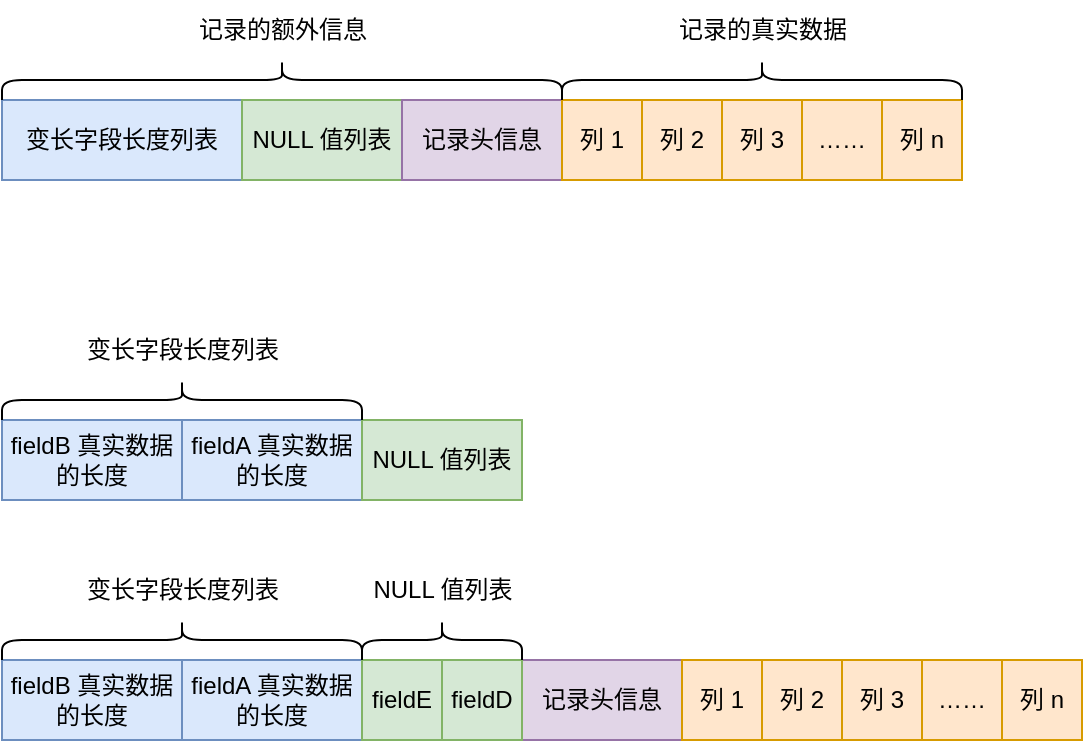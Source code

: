 <mxfile version="20.2.2" type="github">
  <diagram id="N4bOwAe9Zi8JfDciHe6O" name="第 1 页">
    <mxGraphModel dx="1038" dy="547" grid="1" gridSize="10" guides="1" tooltips="1" connect="1" arrows="1" fold="1" page="1" pageScale="1" pageWidth="1000" pageHeight="1000" math="0" shadow="0">
      <root>
        <mxCell id="0" />
        <mxCell id="1" parent="0" />
        <mxCell id="BkGxyC-_64OBqONixvmE-1" value="变长字段长度列表" style="rounded=0;whiteSpace=wrap;html=1;fillColor=#dae8fc;strokeColor=#6c8ebf;" parent="1" vertex="1">
          <mxGeometry x="80" y="160" width="120" height="40" as="geometry" />
        </mxCell>
        <mxCell id="BkGxyC-_64OBqONixvmE-2" value="NULL 值列表" style="rounded=0;whiteSpace=wrap;html=1;fillColor=#d5e8d4;strokeColor=#82b366;" parent="1" vertex="1">
          <mxGeometry x="200" y="160" width="80" height="40" as="geometry" />
        </mxCell>
        <mxCell id="BkGxyC-_64OBqONixvmE-4" value="记录头信息" style="rounded=0;whiteSpace=wrap;html=1;fillColor=#e1d5e7;strokeColor=#9673a6;" parent="1" vertex="1">
          <mxGeometry x="280" y="160" width="80" height="40" as="geometry" />
        </mxCell>
        <mxCell id="BkGxyC-_64OBqONixvmE-5" value="列 1" style="rounded=0;whiteSpace=wrap;html=1;fillColor=#ffe6cc;strokeColor=#d79b00;" parent="1" vertex="1">
          <mxGeometry x="360" y="160" width="40" height="40" as="geometry" />
        </mxCell>
        <mxCell id="BkGxyC-_64OBqONixvmE-6" value="列 2" style="rounded=0;whiteSpace=wrap;html=1;fillColor=#ffe6cc;strokeColor=#d79b00;" parent="1" vertex="1">
          <mxGeometry x="400" y="160" width="40" height="40" as="geometry" />
        </mxCell>
        <mxCell id="BkGxyC-_64OBqONixvmE-7" value="列 3" style="rounded=0;whiteSpace=wrap;html=1;fillColor=#ffe6cc;strokeColor=#d79b00;" parent="1" vertex="1">
          <mxGeometry x="440" y="160" width="40" height="40" as="geometry" />
        </mxCell>
        <mxCell id="BkGxyC-_64OBqONixvmE-9" value="……" style="rounded=0;whiteSpace=wrap;html=1;fillColor=#ffe6cc;strokeColor=#d79b00;" parent="1" vertex="1">
          <mxGeometry x="480" y="160" width="40" height="40" as="geometry" />
        </mxCell>
        <mxCell id="BkGxyC-_64OBqONixvmE-10" value="列 n" style="rounded=0;whiteSpace=wrap;html=1;fillColor=#ffe6cc;strokeColor=#d79b00;" parent="1" vertex="1">
          <mxGeometry x="520" y="160" width="40" height="40" as="geometry" />
        </mxCell>
        <mxCell id="BkGxyC-_64OBqONixvmE-11" value="" style="shape=curlyBracket;whiteSpace=wrap;html=1;rounded=1;rotation=90;" parent="1" vertex="1">
          <mxGeometry x="210" y="10" width="20" height="280" as="geometry" />
        </mxCell>
        <mxCell id="BkGxyC-_64OBqONixvmE-12" value="" style="shape=curlyBracket;whiteSpace=wrap;html=1;rounded=1;rotation=90;" parent="1" vertex="1">
          <mxGeometry x="450" y="50" width="20" height="200" as="geometry" />
        </mxCell>
        <mxCell id="BkGxyC-_64OBqONixvmE-13" value="记录的额外信息" style="text;html=1;align=center;verticalAlign=middle;resizable=0;points=[];autosize=1;strokeColor=none;fillColor=none;" parent="1" vertex="1">
          <mxGeometry x="165" y="110" width="110" height="30" as="geometry" />
        </mxCell>
        <mxCell id="BkGxyC-_64OBqONixvmE-14" value="记录的真实数据" style="text;html=1;align=center;verticalAlign=middle;resizable=0;points=[];autosize=1;strokeColor=none;fillColor=none;" parent="1" vertex="1">
          <mxGeometry x="405" y="110" width="110" height="30" as="geometry" />
        </mxCell>
        <mxCell id="xwViMWFeCgPQ1yWY2f1J-1" value="fieldB 真实数据的长度" style="rounded=0;whiteSpace=wrap;html=1;fillColor=#dae8fc;strokeColor=#6c8ebf;" vertex="1" parent="1">
          <mxGeometry x="80" y="320" width="90" height="40" as="geometry" />
        </mxCell>
        <mxCell id="xwViMWFeCgPQ1yWY2f1J-3" value="fieldA 真实数据的长度" style="rounded=0;whiteSpace=wrap;html=1;fillColor=#dae8fc;strokeColor=#6c8ebf;" vertex="1" parent="1">
          <mxGeometry x="170" y="320" width="90" height="40" as="geometry" />
        </mxCell>
        <mxCell id="xwViMWFeCgPQ1yWY2f1J-4" value="NULL 值列表" style="rounded=0;whiteSpace=wrap;html=1;fillColor=#d5e8d4;strokeColor=#82b366;" vertex="1" parent="1">
          <mxGeometry x="260" y="320" width="80" height="40" as="geometry" />
        </mxCell>
        <mxCell id="xwViMWFeCgPQ1yWY2f1J-5" value="记录头信息" style="rounded=0;whiteSpace=wrap;html=1;fillColor=#e1d5e7;strokeColor=#9673a6;" vertex="1" parent="1">
          <mxGeometry x="340" y="440" width="80" height="40" as="geometry" />
        </mxCell>
        <mxCell id="xwViMWFeCgPQ1yWY2f1J-6" value="列 1" style="rounded=0;whiteSpace=wrap;html=1;fillColor=#ffe6cc;strokeColor=#d79b00;" vertex="1" parent="1">
          <mxGeometry x="420" y="440" width="40" height="40" as="geometry" />
        </mxCell>
        <mxCell id="xwViMWFeCgPQ1yWY2f1J-7" value="列 2" style="rounded=0;whiteSpace=wrap;html=1;fillColor=#ffe6cc;strokeColor=#d79b00;" vertex="1" parent="1">
          <mxGeometry x="460" y="440" width="40" height="40" as="geometry" />
        </mxCell>
        <mxCell id="xwViMWFeCgPQ1yWY2f1J-8" value="列 3" style="rounded=0;whiteSpace=wrap;html=1;fillColor=#ffe6cc;strokeColor=#d79b00;" vertex="1" parent="1">
          <mxGeometry x="500" y="440" width="40" height="40" as="geometry" />
        </mxCell>
        <mxCell id="xwViMWFeCgPQ1yWY2f1J-9" value="……" style="rounded=0;whiteSpace=wrap;html=1;fillColor=#ffe6cc;strokeColor=#d79b00;" vertex="1" parent="1">
          <mxGeometry x="540" y="440" width="40" height="40" as="geometry" />
        </mxCell>
        <mxCell id="xwViMWFeCgPQ1yWY2f1J-10" value="列 n" style="rounded=0;whiteSpace=wrap;html=1;fillColor=#ffe6cc;strokeColor=#d79b00;" vertex="1" parent="1">
          <mxGeometry x="580" y="440" width="40" height="40" as="geometry" />
        </mxCell>
        <mxCell id="xwViMWFeCgPQ1yWY2f1J-11" value="" style="shape=curlyBracket;whiteSpace=wrap;html=1;rounded=1;rotation=90;" vertex="1" parent="1">
          <mxGeometry x="160" y="220" width="20" height="180" as="geometry" />
        </mxCell>
        <mxCell id="xwViMWFeCgPQ1yWY2f1J-13" value="&lt;span style=&quot;&quot;&gt;变长字段长度列表&lt;/span&gt;" style="text;html=1;align=center;verticalAlign=middle;resizable=0;points=[];autosize=1;strokeColor=none;fillColor=none;" vertex="1" parent="1">
          <mxGeometry x="110" y="270" width="120" height="30" as="geometry" />
        </mxCell>
        <mxCell id="xwViMWFeCgPQ1yWY2f1J-14" value="fieldB 真实数据的长度" style="rounded=0;whiteSpace=wrap;html=1;fillColor=#dae8fc;strokeColor=#6c8ebf;" vertex="1" parent="1">
          <mxGeometry x="80" y="440" width="90" height="40" as="geometry" />
        </mxCell>
        <mxCell id="xwViMWFeCgPQ1yWY2f1J-15" value="fieldA 真实数据的长度" style="rounded=0;whiteSpace=wrap;html=1;fillColor=#dae8fc;strokeColor=#6c8ebf;" vertex="1" parent="1">
          <mxGeometry x="170" y="440" width="90" height="40" as="geometry" />
        </mxCell>
        <mxCell id="xwViMWFeCgPQ1yWY2f1J-16" value="fieldE" style="rounded=0;whiteSpace=wrap;html=1;fillColor=#d5e8d4;strokeColor=#82b366;" vertex="1" parent="1">
          <mxGeometry x="260" y="440" width="40" height="40" as="geometry" />
        </mxCell>
        <mxCell id="xwViMWFeCgPQ1yWY2f1J-23" value="" style="shape=curlyBracket;whiteSpace=wrap;html=1;rounded=1;rotation=90;" vertex="1" parent="1">
          <mxGeometry x="160" y="340" width="20" height="180" as="geometry" />
        </mxCell>
        <mxCell id="xwViMWFeCgPQ1yWY2f1J-24" value="&lt;span style=&quot;&quot;&gt;变长字段长度列表&lt;/span&gt;" style="text;html=1;align=center;verticalAlign=middle;resizable=0;points=[];autosize=1;strokeColor=none;fillColor=none;" vertex="1" parent="1">
          <mxGeometry x="110" y="390" width="120" height="30" as="geometry" />
        </mxCell>
        <mxCell id="xwViMWFeCgPQ1yWY2f1J-27" value="fieldD" style="rounded=0;whiteSpace=wrap;html=1;fillColor=#d5e8d4;strokeColor=#82b366;" vertex="1" parent="1">
          <mxGeometry x="300" y="440" width="40" height="40" as="geometry" />
        </mxCell>
        <mxCell id="xwViMWFeCgPQ1yWY2f1J-28" value="&lt;span style=&quot;&quot;&gt;NULL 值列表&lt;/span&gt;" style="text;html=1;align=center;verticalAlign=middle;resizable=0;points=[];autosize=1;strokeColor=none;fillColor=none;" vertex="1" parent="1">
          <mxGeometry x="255" y="390" width="90" height="30" as="geometry" />
        </mxCell>
        <mxCell id="xwViMWFeCgPQ1yWY2f1J-29" value="" style="shape=curlyBracket;whiteSpace=wrap;html=1;rounded=1;rotation=90;" vertex="1" parent="1">
          <mxGeometry x="290" y="390" width="20" height="80" as="geometry" />
        </mxCell>
      </root>
    </mxGraphModel>
  </diagram>
</mxfile>
